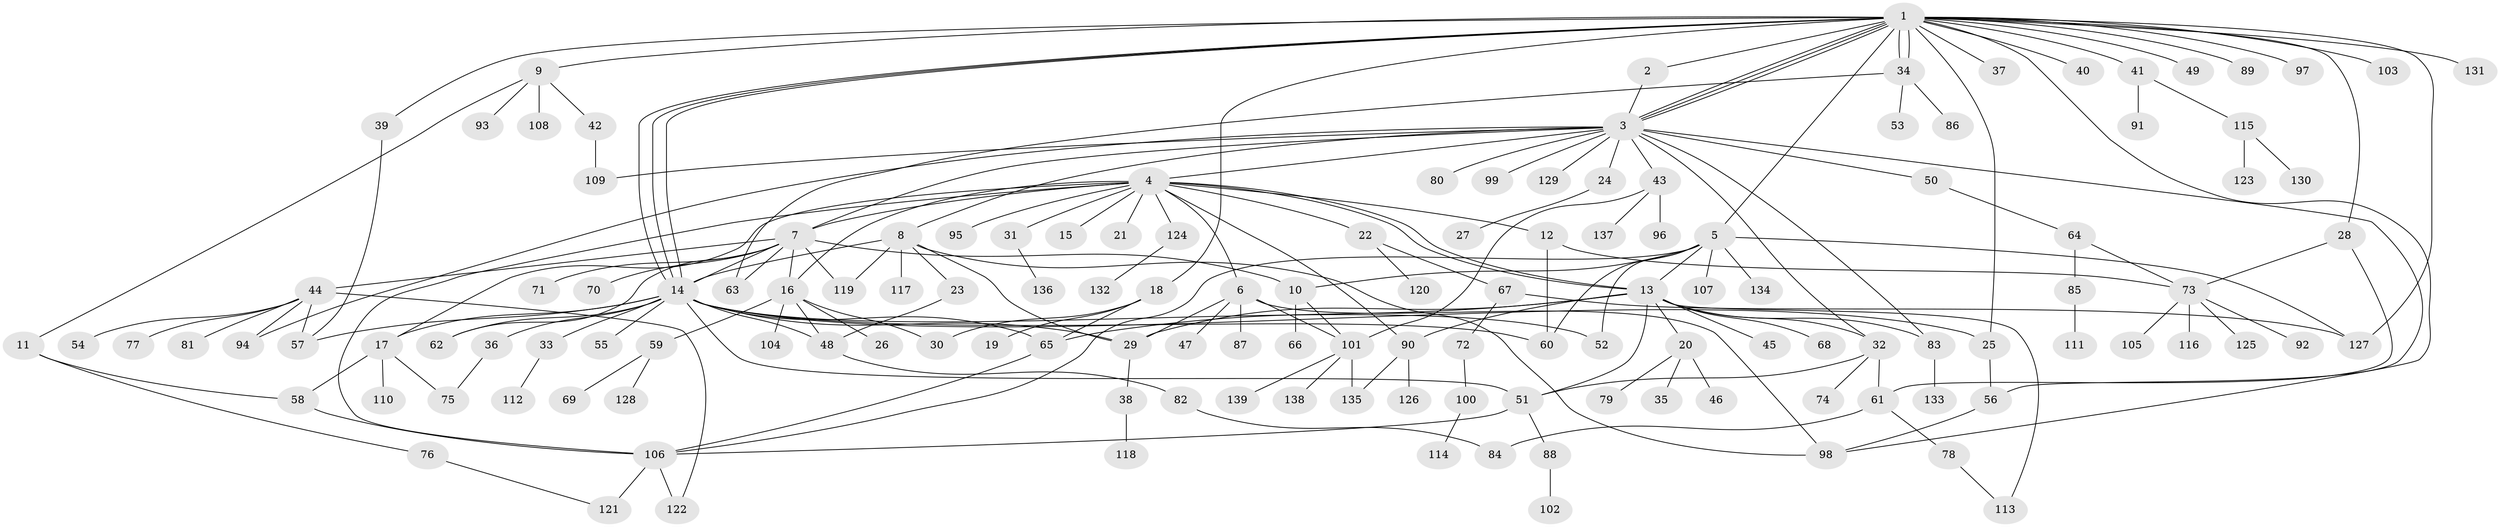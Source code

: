 // Generated by graph-tools (version 1.1) at 2025/47/03/09/25 04:47:11]
// undirected, 139 vertices, 198 edges
graph export_dot {
graph [start="1"]
  node [color=gray90,style=filled];
  1;
  2;
  3;
  4;
  5;
  6;
  7;
  8;
  9;
  10;
  11;
  12;
  13;
  14;
  15;
  16;
  17;
  18;
  19;
  20;
  21;
  22;
  23;
  24;
  25;
  26;
  27;
  28;
  29;
  30;
  31;
  32;
  33;
  34;
  35;
  36;
  37;
  38;
  39;
  40;
  41;
  42;
  43;
  44;
  45;
  46;
  47;
  48;
  49;
  50;
  51;
  52;
  53;
  54;
  55;
  56;
  57;
  58;
  59;
  60;
  61;
  62;
  63;
  64;
  65;
  66;
  67;
  68;
  69;
  70;
  71;
  72;
  73;
  74;
  75;
  76;
  77;
  78;
  79;
  80;
  81;
  82;
  83;
  84;
  85;
  86;
  87;
  88;
  89;
  90;
  91;
  92;
  93;
  94;
  95;
  96;
  97;
  98;
  99;
  100;
  101;
  102;
  103;
  104;
  105;
  106;
  107;
  108;
  109;
  110;
  111;
  112;
  113;
  114;
  115;
  116;
  117;
  118;
  119;
  120;
  121;
  122;
  123;
  124;
  125;
  126;
  127;
  128;
  129;
  130;
  131;
  132;
  133;
  134;
  135;
  136;
  137;
  138;
  139;
  1 -- 2;
  1 -- 3;
  1 -- 3;
  1 -- 3;
  1 -- 5;
  1 -- 9;
  1 -- 14;
  1 -- 14;
  1 -- 14;
  1 -- 18;
  1 -- 25;
  1 -- 28;
  1 -- 34;
  1 -- 34;
  1 -- 37;
  1 -- 39;
  1 -- 40;
  1 -- 41;
  1 -- 49;
  1 -- 89;
  1 -- 97;
  1 -- 98;
  1 -- 103;
  1 -- 127;
  1 -- 131;
  2 -- 3;
  3 -- 4;
  3 -- 7;
  3 -- 8;
  3 -- 24;
  3 -- 32;
  3 -- 43;
  3 -- 50;
  3 -- 56;
  3 -- 80;
  3 -- 83;
  3 -- 94;
  3 -- 99;
  3 -- 109;
  3 -- 129;
  4 -- 6;
  4 -- 7;
  4 -- 12;
  4 -- 13;
  4 -- 13;
  4 -- 15;
  4 -- 16;
  4 -- 17;
  4 -- 21;
  4 -- 22;
  4 -- 31;
  4 -- 90;
  4 -- 95;
  4 -- 106;
  4 -- 124;
  5 -- 10;
  5 -- 13;
  5 -- 52;
  5 -- 60;
  5 -- 106;
  5 -- 107;
  5 -- 127;
  5 -- 134;
  6 -- 29;
  6 -- 47;
  6 -- 87;
  6 -- 98;
  6 -- 101;
  7 -- 10;
  7 -- 14;
  7 -- 16;
  7 -- 44;
  7 -- 62;
  7 -- 63;
  7 -- 70;
  7 -- 71;
  7 -- 119;
  8 -- 14;
  8 -- 23;
  8 -- 29;
  8 -- 98;
  8 -- 117;
  8 -- 119;
  9 -- 11;
  9 -- 42;
  9 -- 93;
  9 -- 108;
  10 -- 66;
  10 -- 101;
  11 -- 58;
  11 -- 76;
  12 -- 60;
  12 -- 73;
  13 -- 20;
  13 -- 29;
  13 -- 32;
  13 -- 45;
  13 -- 51;
  13 -- 65;
  13 -- 68;
  13 -- 83;
  13 -- 90;
  13 -- 113;
  14 -- 17;
  14 -- 25;
  14 -- 29;
  14 -- 33;
  14 -- 36;
  14 -- 48;
  14 -- 51;
  14 -- 52;
  14 -- 55;
  14 -- 57;
  14 -- 60;
  14 -- 62;
  14 -- 65;
  16 -- 26;
  16 -- 30;
  16 -- 48;
  16 -- 59;
  16 -- 104;
  17 -- 58;
  17 -- 75;
  17 -- 110;
  18 -- 19;
  18 -- 30;
  18 -- 65;
  20 -- 35;
  20 -- 46;
  20 -- 79;
  22 -- 67;
  22 -- 120;
  23 -- 48;
  24 -- 27;
  25 -- 56;
  28 -- 61;
  28 -- 73;
  29 -- 38;
  31 -- 136;
  32 -- 51;
  32 -- 61;
  32 -- 74;
  33 -- 112;
  34 -- 53;
  34 -- 63;
  34 -- 86;
  36 -- 75;
  38 -- 118;
  39 -- 57;
  41 -- 91;
  41 -- 115;
  42 -- 109;
  43 -- 96;
  43 -- 101;
  43 -- 137;
  44 -- 54;
  44 -- 57;
  44 -- 77;
  44 -- 81;
  44 -- 94;
  44 -- 122;
  48 -- 82;
  50 -- 64;
  51 -- 88;
  51 -- 106;
  56 -- 98;
  58 -- 106;
  59 -- 69;
  59 -- 128;
  61 -- 78;
  61 -- 84;
  64 -- 73;
  64 -- 85;
  65 -- 106;
  67 -- 72;
  67 -- 127;
  72 -- 100;
  73 -- 92;
  73 -- 105;
  73 -- 116;
  73 -- 125;
  76 -- 121;
  78 -- 113;
  82 -- 84;
  83 -- 133;
  85 -- 111;
  88 -- 102;
  90 -- 126;
  90 -- 135;
  100 -- 114;
  101 -- 135;
  101 -- 138;
  101 -- 139;
  106 -- 121;
  106 -- 122;
  115 -- 123;
  115 -- 130;
  124 -- 132;
}
